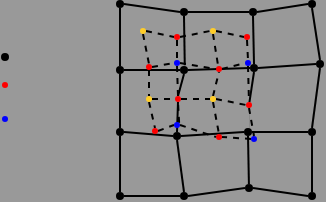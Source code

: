 <mxfile version="21.1.8" type="github">
  <diagram name="第 1 页" id="hhyrwVvPwq14U2Z5D0it">
    <mxGraphModel dx="560" dy="299" grid="0" gridSize="10" guides="1" tooltips="1" connect="1" arrows="1" fold="1" page="1" pageScale="1" pageWidth="827" pageHeight="1169" background="#999999" math="0" shadow="0">
      <root>
        <mxCell id="0" />
        <mxCell id="1" parent="0" />
        <mxCell id="DjizyAYh-VV-ndND365C-114" style="rounded=1;orthogonalLoop=1;jettySize=auto;html=1;exitX=1;exitY=0.5;exitDx=0;exitDy=0;entryX=0;entryY=0.5;entryDx=0;entryDy=0;startArrow=none;startFill=0;endArrow=none;endFill=0;elbow=vertical;strokeWidth=1;strokeColor=default;" edge="1" parent="1" source="DjizyAYh-VV-ndND365C-101" target="DjizyAYh-VV-ndND365C-102">
          <mxGeometry relative="1" as="geometry" />
        </mxCell>
        <mxCell id="DjizyAYh-VV-ndND365C-138" style="rounded=0;orthogonalLoop=1;jettySize=auto;html=1;exitX=0.5;exitY=1;exitDx=0;exitDy=0;entryX=0.5;entryY=0;entryDx=0;entryDy=0;endArrow=none;endFill=0;strokeWidth=1;" edge="1" parent="1" source="DjizyAYh-VV-ndND365C-101" target="DjizyAYh-VV-ndND365C-118">
          <mxGeometry relative="1" as="geometry" />
        </mxCell>
        <mxCell id="DjizyAYh-VV-ndND365C-101" value="" style="ellipse;whiteSpace=wrap;html=1;aspect=fixed;strokeColor=none;fillColor=#000000;" vertex="1" parent="1">
          <mxGeometry x="287" y="177" width="4" height="4" as="geometry" />
        </mxCell>
        <mxCell id="DjizyAYh-VV-ndND365C-115" style="rounded=0;orthogonalLoop=1;jettySize=auto;html=1;exitX=1;exitY=0.5;exitDx=0;exitDy=0;entryX=0;entryY=0.5;entryDx=0;entryDy=0;endArrow=none;endFill=0;strokeWidth=1;" edge="1" parent="1" source="DjizyAYh-VV-ndND365C-102" target="DjizyAYh-VV-ndND365C-103">
          <mxGeometry relative="1" as="geometry" />
        </mxCell>
        <mxCell id="DjizyAYh-VV-ndND365C-141" style="rounded=0;orthogonalLoop=1;jettySize=auto;html=1;exitX=0.5;exitY=1;exitDx=0;exitDy=0;endArrow=none;endFill=0;strokeWidth=1;" edge="1" parent="1" source="DjizyAYh-VV-ndND365C-102">
          <mxGeometry relative="1" as="geometry">
            <mxPoint x="321.389" y="209.619" as="targetPoint" />
          </mxGeometry>
        </mxCell>
        <mxCell id="DjizyAYh-VV-ndND365C-102" value="" style="ellipse;whiteSpace=wrap;html=1;aspect=fixed;strokeColor=none;fillColor=#000000;" vertex="1" parent="1">
          <mxGeometry x="319" y="181" width="4" height="4" as="geometry" />
        </mxCell>
        <mxCell id="DjizyAYh-VV-ndND365C-116" style="rounded=0;orthogonalLoop=1;jettySize=auto;html=1;exitX=1;exitY=0.5;exitDx=0;exitDy=0;endArrow=none;endFill=0;entryX=0;entryY=0.5;entryDx=0;entryDy=0;strokeWidth=1;" edge="1" parent="1" source="DjizyAYh-VV-ndND365C-103" target="DjizyAYh-VV-ndND365C-104">
          <mxGeometry relative="1" as="geometry">
            <mxPoint x="372.476" y="179.667" as="targetPoint" />
          </mxGeometry>
        </mxCell>
        <mxCell id="DjizyAYh-VV-ndND365C-144" style="rounded=0;orthogonalLoop=1;jettySize=auto;html=1;exitX=0.5;exitY=1;exitDx=0;exitDy=0;entryX=0.5;entryY=0;entryDx=0;entryDy=0;endArrow=none;endFill=0;strokeWidth=1;" edge="1" parent="1" source="DjizyAYh-VV-ndND365C-103" target="DjizyAYh-VV-ndND365C-122">
          <mxGeometry relative="1" as="geometry" />
        </mxCell>
        <mxCell id="DjizyAYh-VV-ndND365C-103" value="" style="ellipse;whiteSpace=wrap;html=1;aspect=fixed;strokeColor=none;fillColor=#000000;" vertex="1" parent="1">
          <mxGeometry x="353.5" y="181" width="4" height="4" as="geometry" />
        </mxCell>
        <mxCell id="DjizyAYh-VV-ndND365C-147" style="rounded=0;orthogonalLoop=1;jettySize=auto;html=1;exitX=0.5;exitY=1;exitDx=0;exitDy=0;endArrow=none;endFill=0;strokeWidth=1;entryX=0.5;entryY=0;entryDx=0;entryDy=0;" edge="1" parent="1" source="DjizyAYh-VV-ndND365C-104" target="DjizyAYh-VV-ndND365C-123">
          <mxGeometry relative="1" as="geometry">
            <mxPoint x="385" y="210" as="targetPoint" />
          </mxGeometry>
        </mxCell>
        <mxCell id="DjizyAYh-VV-ndND365C-104" value="" style="ellipse;whiteSpace=wrap;html=1;aspect=fixed;strokeColor=none;fillColor=#000000;" vertex="1" parent="1">
          <mxGeometry x="383" y="177" width="4" height="4" as="geometry" />
        </mxCell>
        <mxCell id="DjizyAYh-VV-ndND365C-117" style="rounded=0;orthogonalLoop=1;jettySize=auto;html=1;exitX=1;exitY=0.5;exitDx=0;exitDy=0;entryX=0;entryY=0.5;entryDx=0;entryDy=0;startArrow=none;startFill=0;endArrow=none;endFill=0;elbow=vertical;strokeWidth=1;" edge="1" parent="1" source="DjizyAYh-VV-ndND365C-118" target="DjizyAYh-VV-ndND365C-120">
          <mxGeometry relative="1" as="geometry" />
        </mxCell>
        <mxCell id="DjizyAYh-VV-ndND365C-139" style="rounded=0;orthogonalLoop=1;jettySize=auto;html=1;exitX=0.5;exitY=1;exitDx=0;exitDy=0;entryX=0.5;entryY=0;entryDx=0;entryDy=0;endArrow=none;endFill=0;strokeWidth=1;" edge="1" parent="1" source="DjizyAYh-VV-ndND365C-118" target="DjizyAYh-VV-ndND365C-125">
          <mxGeometry relative="1" as="geometry" />
        </mxCell>
        <mxCell id="DjizyAYh-VV-ndND365C-118" value="" style="ellipse;whiteSpace=wrap;html=1;aspect=fixed;strokeColor=none;fillColor=#000000;" vertex="1" parent="1">
          <mxGeometry x="287" y="210" width="4" height="4" as="geometry" />
        </mxCell>
        <mxCell id="DjizyAYh-VV-ndND365C-119" style="rounded=0;orthogonalLoop=1;jettySize=auto;html=1;exitX=1;exitY=0.5;exitDx=0;exitDy=0;entryX=0;entryY=0.5;entryDx=0;entryDy=0;endArrow=none;endFill=0;strokeWidth=1;" edge="1" parent="1" source="DjizyAYh-VV-ndND365C-120" target="DjizyAYh-VV-ndND365C-122">
          <mxGeometry relative="1" as="geometry" />
        </mxCell>
        <mxCell id="DjizyAYh-VV-ndND365C-142" style="rounded=0;orthogonalLoop=1;jettySize=auto;html=1;exitX=0.5;exitY=1;exitDx=0;exitDy=0;endArrow=none;endFill=0;strokeWidth=1;entryX=0.5;entryY=0;entryDx=0;entryDy=0;" edge="1" parent="1" source="DjizyAYh-VV-ndND365C-168" target="DjizyAYh-VV-ndND365C-127">
          <mxGeometry relative="1" as="geometry">
            <mxPoint x="321.389" y="240.254" as="targetPoint" />
          </mxGeometry>
        </mxCell>
        <mxCell id="DjizyAYh-VV-ndND365C-120" value="" style="ellipse;whiteSpace=wrap;html=1;aspect=fixed;strokeColor=none;fillColor=#000000;" vertex="1" parent="1">
          <mxGeometry x="319" y="210" width="4" height="4" as="geometry" />
        </mxCell>
        <mxCell id="DjizyAYh-VV-ndND365C-121" style="rounded=0;orthogonalLoop=1;jettySize=auto;html=1;exitX=1;exitY=0.5;exitDx=0;exitDy=0;endArrow=none;endFill=0;strokeWidth=1;entryX=0;entryY=0.5;entryDx=0;entryDy=0;" edge="1" parent="1" source="DjizyAYh-VV-ndND365C-122" target="DjizyAYh-VV-ndND365C-123">
          <mxGeometry relative="1" as="geometry">
            <mxPoint x="382" y="213" as="targetPoint" />
          </mxGeometry>
        </mxCell>
        <mxCell id="DjizyAYh-VV-ndND365C-145" style="rounded=0;orthogonalLoop=1;jettySize=auto;html=1;exitX=0.5;exitY=1;exitDx=0;exitDy=0;dashed=1;endArrow=none;endFill=0;strokeWidth=0;" edge="1" parent="1" source="DjizyAYh-VV-ndND365C-165">
          <mxGeometry relative="1" as="geometry">
            <mxPoint x="353.5" y="240.73" as="targetPoint" />
          </mxGeometry>
        </mxCell>
        <mxCell id="DjizyAYh-VV-ndND365C-122" value="" style="ellipse;whiteSpace=wrap;html=1;aspect=fixed;strokeColor=none;fillColor=#000000;" vertex="1" parent="1">
          <mxGeometry x="354" y="209" width="4" height="4" as="geometry" />
        </mxCell>
        <mxCell id="DjizyAYh-VV-ndND365C-148" style="rounded=0;orthogonalLoop=1;jettySize=auto;html=1;exitX=0.5;exitY=1;exitDx=0;exitDy=0;entryX=0.5;entryY=0;entryDx=0;entryDy=0;endArrow=none;endFill=0;strokeWidth=1;" edge="1" parent="1" source="DjizyAYh-VV-ndND365C-123" target="DjizyAYh-VV-ndND365C-130">
          <mxGeometry relative="1" as="geometry" />
        </mxCell>
        <mxCell id="DjizyAYh-VV-ndND365C-123" value="" style="ellipse;whiteSpace=wrap;html=1;aspect=fixed;strokeColor=none;fillColor=#000000;" vertex="1" parent="1">
          <mxGeometry x="387" y="207" width="4" height="4" as="geometry" />
        </mxCell>
        <mxCell id="DjizyAYh-VV-ndND365C-124" style="rounded=0;orthogonalLoop=1;jettySize=auto;html=1;exitX=1;exitY=0.5;exitDx=0;exitDy=0;entryX=0;entryY=0.5;entryDx=0;entryDy=0;startArrow=none;startFill=0;endArrow=none;endFill=0;elbow=vertical;strokeWidth=1;" edge="1" parent="1" source="DjizyAYh-VV-ndND365C-125" target="DjizyAYh-VV-ndND365C-127">
          <mxGeometry relative="1" as="geometry" />
        </mxCell>
        <mxCell id="DjizyAYh-VV-ndND365C-140" style="rounded=0;orthogonalLoop=1;jettySize=auto;html=1;exitX=0.5;exitY=1;exitDx=0;exitDy=0;entryX=0.5;entryY=0;entryDx=0;entryDy=0;endArrow=none;endFill=0;strokeWidth=1;" edge="1" parent="1" source="DjizyAYh-VV-ndND365C-125" target="DjizyAYh-VV-ndND365C-132">
          <mxGeometry relative="1" as="geometry" />
        </mxCell>
        <mxCell id="DjizyAYh-VV-ndND365C-125" value="" style="ellipse;whiteSpace=wrap;html=1;aspect=fixed;strokeColor=none;fillColor=#000000;" vertex="1" parent="1">
          <mxGeometry x="287" y="241" width="4" height="4" as="geometry" />
        </mxCell>
        <mxCell id="DjizyAYh-VV-ndND365C-143" style="rounded=0;orthogonalLoop=1;jettySize=auto;html=1;exitX=0.5;exitY=1;exitDx=0;exitDy=0;entryX=0.5;entryY=0;entryDx=0;entryDy=0;endArrow=none;endFill=0;strokeWidth=1;" edge="1" parent="1" source="DjizyAYh-VV-ndND365C-127" target="DjizyAYh-VV-ndND365C-134">
          <mxGeometry relative="1" as="geometry" />
        </mxCell>
        <mxCell id="DjizyAYh-VV-ndND365C-127" value="" style="ellipse;whiteSpace=wrap;html=1;aspect=fixed;strokeColor=none;fillColor=#000000;" vertex="1" parent="1">
          <mxGeometry x="315.5" y="243" width="4" height="4" as="geometry" />
        </mxCell>
        <mxCell id="DjizyAYh-VV-ndND365C-128" style="rounded=0;orthogonalLoop=1;jettySize=auto;html=1;exitX=1;exitY=0.5;exitDx=0;exitDy=0;endArrow=none;endFill=0;entryX=0;entryY=0.5;entryDx=0;entryDy=0;strokeWidth=1;" edge="1" parent="1" source="DjizyAYh-VV-ndND365C-129" target="DjizyAYh-VV-ndND365C-130">
          <mxGeometry relative="1" as="geometry">
            <mxPoint x="372.476" y="243.667" as="targetPoint" />
          </mxGeometry>
        </mxCell>
        <mxCell id="DjizyAYh-VV-ndND365C-146" style="rounded=0;orthogonalLoop=1;jettySize=auto;html=1;exitX=0.5;exitY=1;exitDx=0;exitDy=0;dashed=1;endArrow=none;endFill=0;strokeWidth=0;" edge="1" parent="1" source="DjizyAYh-VV-ndND365C-136">
          <mxGeometry relative="1" as="geometry">
            <mxPoint x="353.5" y="272.635" as="targetPoint" />
          </mxGeometry>
        </mxCell>
        <mxCell id="DjizyAYh-VV-ndND365C-129" value="" style="ellipse;whiteSpace=wrap;html=1;aspect=fixed;strokeColor=none;fillColor=#000000;" vertex="1" parent="1">
          <mxGeometry x="351" y="241" width="4" height="4" as="geometry" />
        </mxCell>
        <mxCell id="DjizyAYh-VV-ndND365C-149" style="rounded=0;orthogonalLoop=1;jettySize=auto;html=1;exitX=0.5;exitY=1;exitDx=0;exitDy=0;entryX=0.5;entryY=0;entryDx=0;entryDy=0;endArrow=none;endFill=0;strokeWidth=1;" edge="1" parent="1" source="DjizyAYh-VV-ndND365C-130" target="DjizyAYh-VV-ndND365C-137">
          <mxGeometry relative="1" as="geometry" />
        </mxCell>
        <mxCell id="DjizyAYh-VV-ndND365C-130" value="" style="ellipse;whiteSpace=wrap;html=1;aspect=fixed;strokeColor=none;fillColor=#000000;" vertex="1" parent="1">
          <mxGeometry x="383" y="241" width="4" height="4" as="geometry" />
        </mxCell>
        <mxCell id="DjizyAYh-VV-ndND365C-131" style="rounded=0;orthogonalLoop=1;jettySize=auto;html=1;exitX=1;exitY=0.5;exitDx=0;exitDy=0;entryX=0;entryY=0.5;entryDx=0;entryDy=0;startArrow=none;startFill=0;endArrow=none;endFill=0;elbow=vertical;strokeWidth=1;" edge="1" parent="1" source="DjizyAYh-VV-ndND365C-132" target="DjizyAYh-VV-ndND365C-134">
          <mxGeometry relative="1" as="geometry" />
        </mxCell>
        <mxCell id="DjizyAYh-VV-ndND365C-132" value="" style="ellipse;whiteSpace=wrap;html=1;aspect=fixed;strokeColor=none;fillColor=#000000;" vertex="1" parent="1">
          <mxGeometry x="287" y="273" width="4" height="4" as="geometry" />
        </mxCell>
        <mxCell id="DjizyAYh-VV-ndND365C-133" style="rounded=0;orthogonalLoop=1;jettySize=auto;html=1;exitX=1;exitY=0.5;exitDx=0;exitDy=0;entryX=0;entryY=0.5;entryDx=0;entryDy=0;endArrow=none;endFill=0;strokeWidth=1;" edge="1" parent="1" source="DjizyAYh-VV-ndND365C-134" target="DjizyAYh-VV-ndND365C-136">
          <mxGeometry relative="1" as="geometry" />
        </mxCell>
        <mxCell id="DjizyAYh-VV-ndND365C-134" value="" style="ellipse;whiteSpace=wrap;html=1;aspect=fixed;strokeColor=none;fillColor=#000000;" vertex="1" parent="1">
          <mxGeometry x="319" y="273" width="4" height="4" as="geometry" />
        </mxCell>
        <mxCell id="DjizyAYh-VV-ndND365C-135" style="rounded=0;orthogonalLoop=1;jettySize=auto;html=1;exitX=1;exitY=0.5;exitDx=0;exitDy=0;endArrow=none;endFill=0;entryX=0;entryY=0.5;entryDx=0;entryDy=0;strokeWidth=1;" edge="1" parent="1" source="DjizyAYh-VV-ndND365C-136" target="DjizyAYh-VV-ndND365C-137">
          <mxGeometry relative="1" as="geometry">
            <mxPoint x="372.476" y="275.667" as="targetPoint" />
          </mxGeometry>
        </mxCell>
        <mxCell id="DjizyAYh-VV-ndND365C-137" value="" style="ellipse;whiteSpace=wrap;html=1;aspect=fixed;strokeColor=none;fillColor=#000000;" vertex="1" parent="1">
          <mxGeometry x="383" y="273" width="4" height="4" as="geometry" />
        </mxCell>
        <mxCell id="DjizyAYh-VV-ndND365C-150" value="" style="ellipse;whiteSpace=wrap;html=1;aspect=fixed;fillColor=#000000;" vertex="1" parent="1">
          <mxGeometry x="230" y="204" width="3" height="3" as="geometry" />
        </mxCell>
        <mxCell id="DjizyAYh-VV-ndND365C-151" value="" style="ellipse;whiteSpace=wrap;html=1;aspect=fixed;fillColor=#FF0000;strokeColor=none;" vertex="1" parent="1">
          <mxGeometry x="230" y="218" width="3" height="3" as="geometry" />
        </mxCell>
        <mxCell id="DjizyAYh-VV-ndND365C-152" value="" style="ellipse;whiteSpace=wrap;html=1;aspect=fixed;strokeColor=none;fillColor=#0000FF;" vertex="1" parent="1">
          <mxGeometry x="230" y="235" width="3" height="3" as="geometry" />
        </mxCell>
        <mxCell id="DjizyAYh-VV-ndND365C-178" style="rounded=0;orthogonalLoop=1;jettySize=auto;html=1;exitX=1;exitY=0.5;exitDx=0;exitDy=0;entryX=0;entryY=0.5;entryDx=0;entryDy=0;endArrow=none;endFill=0;dashed=1;" edge="1" parent="1" source="DjizyAYh-VV-ndND365C-153" target="DjizyAYh-VV-ndND365C-157">
          <mxGeometry relative="1" as="geometry" />
        </mxCell>
        <mxCell id="DjizyAYh-VV-ndND365C-181" style="rounded=0;orthogonalLoop=1;jettySize=auto;html=1;exitX=0.5;exitY=1;exitDx=0;exitDy=0;entryX=0.5;entryY=0;entryDx=0;entryDy=0;endArrow=none;endFill=0;dashed=1;" edge="1" parent="1" source="DjizyAYh-VV-ndND365C-153" target="DjizyAYh-VV-ndND365C-162">
          <mxGeometry relative="1" as="geometry" />
        </mxCell>
        <mxCell id="DjizyAYh-VV-ndND365C-153" value="" style="ellipse;whiteSpace=wrap;html=1;aspect=fixed;strokeColor=none;fillColor=#ffcd28;gradientColor=none;" vertex="1" parent="1">
          <mxGeometry x="299" y="191" width="3" height="3" as="geometry" />
        </mxCell>
        <mxCell id="DjizyAYh-VV-ndND365C-180" style="rounded=0;orthogonalLoop=1;jettySize=auto;html=1;exitX=1;exitY=0.5;exitDx=0;exitDy=0;entryX=0;entryY=0.5;entryDx=0;entryDy=0;startArrow=none;startFill=0;endArrow=none;endFill=0;dashed=1;" edge="1" parent="1" source="DjizyAYh-VV-ndND365C-154" target="DjizyAYh-VV-ndND365C-164">
          <mxGeometry relative="1" as="geometry" />
        </mxCell>
        <mxCell id="DjizyAYh-VV-ndND365C-198" style="rounded=0;orthogonalLoop=1;jettySize=auto;html=1;exitX=0.5;exitY=1;exitDx=0;exitDy=0;entryX=0.415;entryY=0.372;entryDx=0;entryDy=0;entryPerimeter=0;endArrow=none;endFill=0;dashed=1;" edge="1" parent="1" source="DjizyAYh-VV-ndND365C-154" target="DjizyAYh-VV-ndND365C-163">
          <mxGeometry relative="1" as="geometry" />
        </mxCell>
        <mxCell id="DjizyAYh-VV-ndND365C-154" value="" style="ellipse;whiteSpace=wrap;html=1;aspect=fixed;strokeColor=none;fillColor=#ffcd28;gradientColor=none;" vertex="1" parent="1">
          <mxGeometry x="334" y="191" width="3" height="3" as="geometry" />
        </mxCell>
        <mxCell id="DjizyAYh-VV-ndND365C-184" style="rounded=0;orthogonalLoop=1;jettySize=auto;html=1;exitX=0.5;exitY=1;exitDx=0;exitDy=0;entryX=0.5;entryY=0;entryDx=0;entryDy=0;endArrow=none;endFill=0;dashed=1;" edge="1" parent="1" source="DjizyAYh-VV-ndND365C-155" target="DjizyAYh-VV-ndND365C-166">
          <mxGeometry relative="1" as="geometry" />
        </mxCell>
        <mxCell id="DjizyAYh-VV-ndND365C-191" style="rounded=0;orthogonalLoop=1;jettySize=auto;html=1;exitX=1;exitY=0.5;exitDx=0;exitDy=0;entryX=0;entryY=0.5;entryDx=0;entryDy=0;endArrow=none;endFill=0;dashed=1;" edge="1" parent="1" source="DjizyAYh-VV-ndND365C-155" target="DjizyAYh-VV-ndND365C-168">
          <mxGeometry relative="1" as="geometry" />
        </mxCell>
        <mxCell id="DjizyAYh-VV-ndND365C-155" value="" style="ellipse;whiteSpace=wrap;html=1;aspect=fixed;strokeColor=none;fillColor=#ffcd28;gradientColor=none;" vertex="1" parent="1">
          <mxGeometry x="302" y="225" width="3" height="3" as="geometry" />
        </mxCell>
        <mxCell id="DjizyAYh-VV-ndND365C-196" style="rounded=0;orthogonalLoop=1;jettySize=auto;html=1;exitX=0.5;exitY=0;exitDx=0;exitDy=0;entryX=0.5;entryY=1;entryDx=0;entryDy=0;endArrow=none;endFill=0;dashed=1;" edge="1" parent="1" source="DjizyAYh-VV-ndND365C-156" target="DjizyAYh-VV-ndND365C-163">
          <mxGeometry relative="1" as="geometry" />
        </mxCell>
        <mxCell id="DjizyAYh-VV-ndND365C-201" style="rounded=0;orthogonalLoop=1;jettySize=auto;html=1;exitX=1;exitY=0.5;exitDx=0;exitDy=0;entryX=0;entryY=0.5;entryDx=0;entryDy=0;endArrow=none;endFill=0;dashed=1;" edge="1" parent="1" source="DjizyAYh-VV-ndND365C-156" target="DjizyAYh-VV-ndND365C-165">
          <mxGeometry relative="1" as="geometry" />
        </mxCell>
        <mxCell id="DjizyAYh-VV-ndND365C-204" style="rounded=0;orthogonalLoop=1;jettySize=auto;html=1;exitX=0.5;exitY=1;exitDx=0;exitDy=0;entryX=0.5;entryY=0;entryDx=0;entryDy=0;endArrow=none;endFill=0;dashed=1;" edge="1" parent="1" source="DjizyAYh-VV-ndND365C-156" target="DjizyAYh-VV-ndND365C-170">
          <mxGeometry relative="1" as="geometry" />
        </mxCell>
        <mxCell id="DjizyAYh-VV-ndND365C-156" value="" style="ellipse;whiteSpace=wrap;html=1;aspect=fixed;strokeColor=none;fillColor=#ffcd28;gradientColor=none;" vertex="1" parent="1">
          <mxGeometry x="334" y="225" width="3" height="3" as="geometry" />
        </mxCell>
        <mxCell id="DjizyAYh-VV-ndND365C-179" style="rounded=0;orthogonalLoop=1;jettySize=auto;html=1;exitX=1;exitY=0.5;exitDx=0;exitDy=0;entryX=0;entryY=0.5;entryDx=0;entryDy=0;endArrow=none;endFill=0;dashed=1;" edge="1" parent="1" source="DjizyAYh-VV-ndND365C-157" target="DjizyAYh-VV-ndND365C-154">
          <mxGeometry relative="1" as="geometry" />
        </mxCell>
        <mxCell id="DjizyAYh-VV-ndND365C-182" style="rounded=0;orthogonalLoop=1;jettySize=auto;html=1;exitX=0.5;exitY=1;exitDx=0;exitDy=0;entryX=0.5;entryY=0;entryDx=0;entryDy=0;endArrow=none;endFill=0;dashed=1;" edge="1" parent="1" source="DjizyAYh-VV-ndND365C-157" target="DjizyAYh-VV-ndND365C-172">
          <mxGeometry relative="1" as="geometry" />
        </mxCell>
        <mxCell id="DjizyAYh-VV-ndND365C-157" value="" style="ellipse;whiteSpace=wrap;html=1;aspect=fixed;fillColor=#FF0000;strokeColor=none;" vertex="1" parent="1">
          <mxGeometry x="316" y="194" width="3" height="3" as="geometry" />
        </mxCell>
        <mxCell id="DjizyAYh-VV-ndND365C-183" style="rounded=0;orthogonalLoop=1;jettySize=auto;html=1;exitX=0.5;exitY=1;exitDx=0;exitDy=0;entryX=0.5;entryY=0;entryDx=0;entryDy=0;endArrow=none;endFill=0;dashed=1;" edge="1" parent="1" source="DjizyAYh-VV-ndND365C-162" target="DjizyAYh-VV-ndND365C-155">
          <mxGeometry relative="1" as="geometry" />
        </mxCell>
        <mxCell id="DjizyAYh-VV-ndND365C-186" style="rounded=0;orthogonalLoop=1;jettySize=auto;html=1;exitX=1;exitY=0.5;exitDx=0;exitDy=0;entryX=0;entryY=0.5;entryDx=0;entryDy=0;endArrow=none;endFill=0;dashed=1;" edge="1" parent="1" source="DjizyAYh-VV-ndND365C-162" target="DjizyAYh-VV-ndND365C-172">
          <mxGeometry relative="1" as="geometry" />
        </mxCell>
        <mxCell id="DjizyAYh-VV-ndND365C-162" value="" style="ellipse;whiteSpace=wrap;html=1;aspect=fixed;fillColor=#FF0000;strokeColor=none;" vertex="1" parent="1">
          <mxGeometry x="302" y="209" width="3" height="3" as="geometry" />
        </mxCell>
        <mxCell id="DjizyAYh-VV-ndND365C-188" style="rounded=0;orthogonalLoop=1;jettySize=auto;html=1;exitX=1;exitY=0.5;exitDx=0;exitDy=0;entryX=0;entryY=0.5;entryDx=0;entryDy=0;endArrow=none;endFill=0;dashed=1;" edge="1" parent="1" source="DjizyAYh-VV-ndND365C-163" target="DjizyAYh-VV-ndND365C-173">
          <mxGeometry relative="1" as="geometry" />
        </mxCell>
        <mxCell id="DjizyAYh-VV-ndND365C-163" value="" style="ellipse;whiteSpace=wrap;html=1;aspect=fixed;fillColor=#FF0000;strokeColor=none;" vertex="1" parent="1">
          <mxGeometry x="337" y="210" width="3" height="3" as="geometry" />
        </mxCell>
        <mxCell id="DjizyAYh-VV-ndND365C-189" style="rounded=0;orthogonalLoop=1;jettySize=auto;html=1;exitX=0.5;exitY=1;exitDx=0;exitDy=0;entryX=0.5;entryY=0;entryDx=0;entryDy=0;endArrow=none;endFill=0;dashed=1;" edge="1" parent="1" source="DjizyAYh-VV-ndND365C-164" target="DjizyAYh-VV-ndND365C-173">
          <mxGeometry relative="1" as="geometry" />
        </mxCell>
        <mxCell id="DjizyAYh-VV-ndND365C-209" style="edgeStyle=orthogonalEdgeStyle;rounded=0;orthogonalLoop=1;jettySize=auto;html=1;exitX=1;exitY=1;exitDx=0;exitDy=0;" edge="1" parent="1" source="DjizyAYh-VV-ndND365C-164">
          <mxGeometry relative="1" as="geometry">
            <mxPoint x="353.5" y="196.538" as="targetPoint" />
          </mxGeometry>
        </mxCell>
        <mxCell id="DjizyAYh-VV-ndND365C-164" value="" style="ellipse;whiteSpace=wrap;html=1;aspect=fixed;fillColor=#FF0000;strokeColor=none;" vertex="1" parent="1">
          <mxGeometry x="351" y="194" width="3" height="3" as="geometry" />
        </mxCell>
        <mxCell id="DjizyAYh-VV-ndND365C-185" style="rounded=0;orthogonalLoop=1;jettySize=auto;html=1;exitX=1;exitY=0.5;exitDx=0;exitDy=0;entryX=0;entryY=0.5;entryDx=0;entryDy=0;endArrow=none;endFill=0;dashed=1;" edge="1" parent="1" source="DjizyAYh-VV-ndND365C-166" target="DjizyAYh-VV-ndND365C-174">
          <mxGeometry relative="1" as="geometry" />
        </mxCell>
        <mxCell id="DjizyAYh-VV-ndND365C-166" value="" style="ellipse;whiteSpace=wrap;html=1;aspect=fixed;fillColor=#FF0000;strokeColor=none;" vertex="1" parent="1">
          <mxGeometry x="305" y="241" width="3" height="3" as="geometry" />
        </mxCell>
        <mxCell id="DjizyAYh-VV-ndND365C-193" style="rounded=0;orthogonalLoop=1;jettySize=auto;html=1;exitX=1;exitY=0.5;exitDx=0;exitDy=0;entryX=0;entryY=0.5;entryDx=0;entryDy=0;endArrow=none;endFill=0;dashed=1;" edge="1" parent="1" source="DjizyAYh-VV-ndND365C-168" target="DjizyAYh-VV-ndND365C-156">
          <mxGeometry relative="1" as="geometry" />
        </mxCell>
        <mxCell id="DjizyAYh-VV-ndND365C-171" value="" style="rounded=0;orthogonalLoop=1;jettySize=auto;html=1;exitX=1;exitY=0.5;exitDx=0;exitDy=0;entryX=0;entryY=0.5;entryDx=0;entryDy=0;endArrow=none;endFill=0;strokeWidth=1;" edge="1" parent="1" source="DjizyAYh-VV-ndND365C-127" target="DjizyAYh-VV-ndND365C-129">
          <mxGeometry relative="1" as="geometry">
            <mxPoint x="324" y="244" as="sourcePoint" />
            <mxPoint x="351" y="244" as="targetPoint" />
          </mxGeometry>
        </mxCell>
        <mxCell id="DjizyAYh-VV-ndND365C-170" value="" style="ellipse;whiteSpace=wrap;html=1;aspect=fixed;fillColor=#FF0000;strokeColor=none;" vertex="1" parent="1">
          <mxGeometry x="337" y="244" width="3" height="3" as="geometry" />
        </mxCell>
        <mxCell id="DjizyAYh-VV-ndND365C-187" style="rounded=0;orthogonalLoop=1;jettySize=auto;html=1;exitX=1;exitY=0.5;exitDx=0;exitDy=0;entryX=0;entryY=0.5;entryDx=0;entryDy=0;endArrow=none;endFill=0;dashed=1;" edge="1" parent="1" source="DjizyAYh-VV-ndND365C-172" target="DjizyAYh-VV-ndND365C-163">
          <mxGeometry relative="1" as="geometry" />
        </mxCell>
        <mxCell id="DjizyAYh-VV-ndND365C-190" style="rounded=0;orthogonalLoop=1;jettySize=auto;html=1;exitX=0.5;exitY=1;exitDx=0;exitDy=0;entryX=0.5;entryY=0;entryDx=0;entryDy=0;endArrow=none;endFill=0;dashed=1;" edge="1" parent="1" source="DjizyAYh-VV-ndND365C-172" target="DjizyAYh-VV-ndND365C-168">
          <mxGeometry relative="1" as="geometry" />
        </mxCell>
        <mxCell id="DjizyAYh-VV-ndND365C-172" value="" style="ellipse;whiteSpace=wrap;html=1;aspect=fixed;strokeColor=none;fillColor=#0000FF;" vertex="1" parent="1">
          <mxGeometry x="316" y="207" width="3" height="3" as="geometry" />
        </mxCell>
        <mxCell id="DjizyAYh-VV-ndND365C-197" style="rounded=0;orthogonalLoop=1;jettySize=auto;html=1;exitX=0.5;exitY=1;exitDx=0;exitDy=0;entryX=0.5;entryY=0;entryDx=0;entryDy=0;endArrow=none;endFill=0;dashed=1;" edge="1" parent="1" source="DjizyAYh-VV-ndND365C-173" target="DjizyAYh-VV-ndND365C-165">
          <mxGeometry relative="1" as="geometry" />
        </mxCell>
        <mxCell id="DjizyAYh-VV-ndND365C-173" value="" style="ellipse;whiteSpace=wrap;html=1;aspect=fixed;strokeColor=none;fillColor=#0000FF;" vertex="1" parent="1">
          <mxGeometry x="351.5" y="207" width="3" height="3" as="geometry" />
        </mxCell>
        <mxCell id="DjizyAYh-VV-ndND365C-202" style="rounded=0;orthogonalLoop=1;jettySize=auto;html=1;exitX=1;exitY=0.5;exitDx=0;exitDy=0;entryX=0;entryY=0.5;entryDx=0;entryDy=0;endArrow=none;endFill=0;dashed=1;" edge="1" parent="1" source="DjizyAYh-VV-ndND365C-174" target="DjizyAYh-VV-ndND365C-170">
          <mxGeometry relative="1" as="geometry" />
        </mxCell>
        <mxCell id="DjizyAYh-VV-ndND365C-203" style="rounded=0;orthogonalLoop=1;jettySize=auto;html=1;exitX=1;exitY=0;exitDx=0;exitDy=0;entryX=0.5;entryY=1;entryDx=0;entryDy=0;endArrow=none;endFill=0;dashed=1;" edge="1" parent="1" source="DjizyAYh-VV-ndND365C-174" target="DjizyAYh-VV-ndND365C-168">
          <mxGeometry relative="1" as="geometry" />
        </mxCell>
        <mxCell id="DjizyAYh-VV-ndND365C-174" value="" style="ellipse;whiteSpace=wrap;html=1;aspect=fixed;strokeColor=none;fillColor=#0000FF;" vertex="1" parent="1">
          <mxGeometry x="316" y="238" width="3" height="3" as="geometry" />
        </mxCell>
        <mxCell id="DjizyAYh-VV-ndND365C-205" style="rounded=0;orthogonalLoop=1;jettySize=auto;html=1;exitX=0;exitY=0.5;exitDx=0;exitDy=0;entryX=1;entryY=0.5;entryDx=0;entryDy=0;endArrow=none;endFill=0;dashed=1;" edge="1" parent="1" source="DjizyAYh-VV-ndND365C-175" target="DjizyAYh-VV-ndND365C-170">
          <mxGeometry relative="1" as="geometry" />
        </mxCell>
        <mxCell id="DjizyAYh-VV-ndND365C-175" value="" style="ellipse;whiteSpace=wrap;html=1;aspect=fixed;strokeColor=none;fillColor=#0000FF;" vertex="1" parent="1">
          <mxGeometry x="354.5" y="245" width="3" height="3" as="geometry" />
        </mxCell>
        <mxCell id="DjizyAYh-VV-ndND365C-199" value="" style="rounded=0;orthogonalLoop=1;jettySize=auto;html=1;exitX=0.5;exitY=1;exitDx=0;exitDy=0;endArrow=none;endFill=0;strokeWidth=1;" edge="1" parent="1" source="DjizyAYh-VV-ndND365C-122" target="DjizyAYh-VV-ndND365C-165">
          <mxGeometry relative="1" as="geometry">
            <mxPoint x="353.5" y="240.73" as="targetPoint" />
            <mxPoint x="353" y="214" as="sourcePoint" />
          </mxGeometry>
        </mxCell>
        <mxCell id="DjizyAYh-VV-ndND365C-206" style="rounded=0;orthogonalLoop=1;jettySize=auto;html=1;exitX=0.5;exitY=1;exitDx=0;exitDy=0;entryX=0.5;entryY=0;entryDx=0;entryDy=0;endArrow=none;endFill=0;dashed=1;" edge="1" parent="1" source="DjizyAYh-VV-ndND365C-165" target="DjizyAYh-VV-ndND365C-175">
          <mxGeometry relative="1" as="geometry" />
        </mxCell>
        <mxCell id="DjizyAYh-VV-ndND365C-165" value="" style="ellipse;whiteSpace=wrap;html=1;aspect=fixed;fillColor=#FF0000;strokeColor=none;" vertex="1" parent="1">
          <mxGeometry x="352" y="228" width="3" height="3" as="geometry" />
        </mxCell>
        <mxCell id="DjizyAYh-VV-ndND365C-207" value="" style="rounded=0;orthogonalLoop=1;jettySize=auto;html=1;exitX=0.5;exitY=1;exitDx=0;exitDy=0;endArrow=none;endFill=0;strokeWidth=1;" edge="1" parent="1" source="DjizyAYh-VV-ndND365C-129" target="DjizyAYh-VV-ndND365C-136">
          <mxGeometry relative="1" as="geometry">
            <mxPoint x="353.5" y="272.635" as="targetPoint" />
            <mxPoint x="353" y="245" as="sourcePoint" />
          </mxGeometry>
        </mxCell>
        <mxCell id="DjizyAYh-VV-ndND365C-136" value="" style="ellipse;whiteSpace=wrap;html=1;aspect=fixed;strokeColor=none;fillColor=#000000;" vertex="1" parent="1">
          <mxGeometry x="351.5" y="269" width="4" height="4" as="geometry" />
        </mxCell>
        <mxCell id="DjizyAYh-VV-ndND365C-208" value="" style="rounded=0;orthogonalLoop=1;jettySize=auto;html=1;exitX=0.5;exitY=1;exitDx=0;exitDy=0;endArrow=none;endFill=0;strokeWidth=1;entryX=0.5;entryY=0;entryDx=0;entryDy=0;" edge="1" parent="1" source="DjizyAYh-VV-ndND365C-120" target="DjizyAYh-VV-ndND365C-168">
          <mxGeometry relative="1" as="geometry">
            <mxPoint x="318" y="243" as="targetPoint" />
            <mxPoint x="321" y="214" as="sourcePoint" />
          </mxGeometry>
        </mxCell>
        <mxCell id="DjizyAYh-VV-ndND365C-168" value="" style="ellipse;whiteSpace=wrap;html=1;aspect=fixed;fillColor=#FF0000;strokeColor=none;" vertex="1" parent="1">
          <mxGeometry x="316.5" y="225" width="3" height="3" as="geometry" />
        </mxCell>
      </root>
    </mxGraphModel>
  </diagram>
</mxfile>

